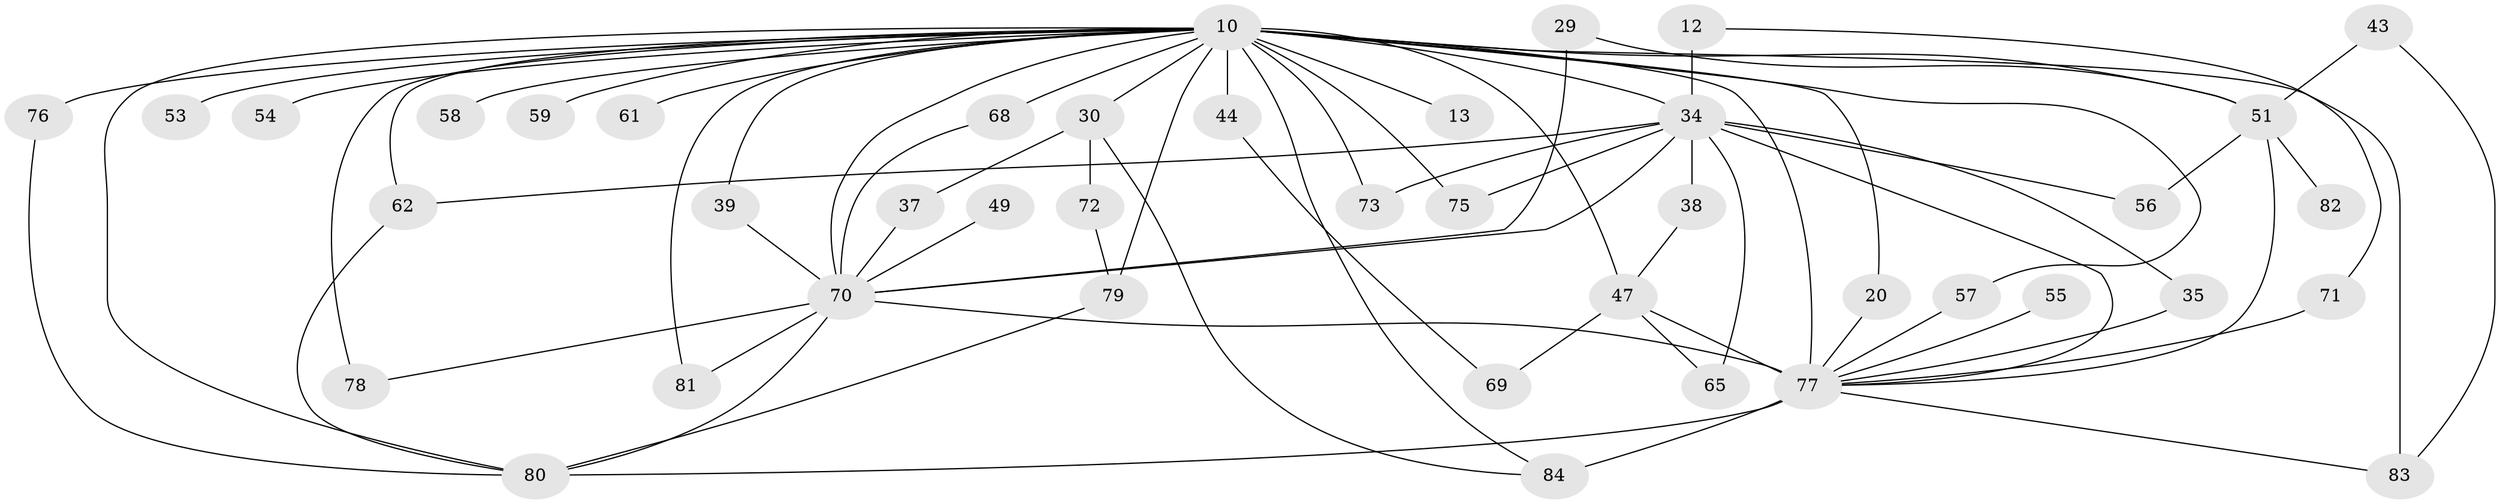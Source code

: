 // original degree distribution, {20: 0.011904761904761904, 17: 0.011904761904761904, 16: 0.011904761904761904, 26: 0.011904761904761904, 14: 0.011904761904761904, 13: 0.011904761904761904, 15: 0.011904761904761904, 19: 0.011904761904761904, 23: 0.023809523809523808, 3: 0.15476190476190477, 2: 0.5357142857142857, 6: 0.023809523809523808, 5: 0.03571428571428571, 4: 0.13095238095238096}
// Generated by graph-tools (version 1.1) at 2025/44/03/09/25 04:44:10]
// undirected, 42 vertices, 73 edges
graph export_dot {
graph [start="1"]
  node [color=gray90,style=filled];
  10 [super="+9+4"];
  12;
  13;
  20;
  29;
  30 [super="+28"];
  34 [super="+7"];
  35;
  37;
  38;
  39;
  43;
  44;
  47 [super="+16+26"];
  49;
  51 [super="+18+48"];
  53;
  54;
  55;
  56;
  57;
  58;
  59;
  61;
  62 [super="+14+33"];
  65;
  68 [super="+67"];
  69;
  70 [super="+50+5"];
  71 [super="+31"];
  72;
  73;
  75;
  76 [super="+32"];
  77 [super="+36+8"];
  78 [super="+74"];
  79 [super="+64"];
  80 [super="+42+22+15+52+24"];
  81;
  82;
  83 [super="+66+46"];
  84 [super="+27+45"];
  10 -- 30 [weight=3];
  10 -- 34 [weight=9];
  10 -- 44 [weight=2];
  10 -- 51 [weight=4];
  10 -- 54 [weight=2];
  10 -- 58 [weight=2];
  10 -- 61 [weight=2];
  10 -- 62 [weight=3];
  10 -- 68 [weight=4];
  10 -- 78 [weight=2];
  10 -- 76 [weight=2];
  10 -- 77 [weight=9];
  10 -- 39;
  10 -- 53 [weight=2];
  10 -- 70 [weight=9];
  10 -- 73;
  10 -- 75;
  10 -- 13;
  10 -- 79 [weight=2];
  10 -- 81;
  10 -- 20;
  10 -- 47 [weight=3];
  10 -- 57;
  10 -- 59;
  10 -- 80 [weight=2];
  10 -- 83 [weight=6];
  10 -- 84;
  12 -- 71;
  12 -- 34 [weight=2];
  20 -- 77;
  29 -- 51;
  29 -- 70;
  30 -- 72;
  30 -- 84;
  30 -- 37;
  34 -- 65;
  34 -- 35;
  34 -- 38;
  34 -- 70 [weight=4];
  34 -- 73;
  34 -- 75;
  34 -- 77 [weight=4];
  34 -- 56;
  34 -- 62;
  35 -- 77;
  37 -- 70;
  38 -- 47;
  39 -- 70;
  43 -- 51;
  43 -- 83;
  44 -- 69;
  47 -- 65;
  47 -- 69;
  47 -- 77;
  49 -- 70 [weight=2];
  51 -- 56;
  51 -- 82 [weight=2];
  51 -- 77 [weight=2];
  55 -- 77 [weight=2];
  57 -- 77;
  62 -- 80 [weight=2];
  68 -- 70;
  70 -- 78;
  70 -- 80 [weight=2];
  70 -- 81;
  70 -- 77 [weight=6];
  71 -- 77 [weight=2];
  72 -- 79;
  76 -- 80;
  77 -- 80 [weight=2];
  77 -- 83 [weight=2];
  77 -- 84 [weight=2];
  79 -- 80;
}

